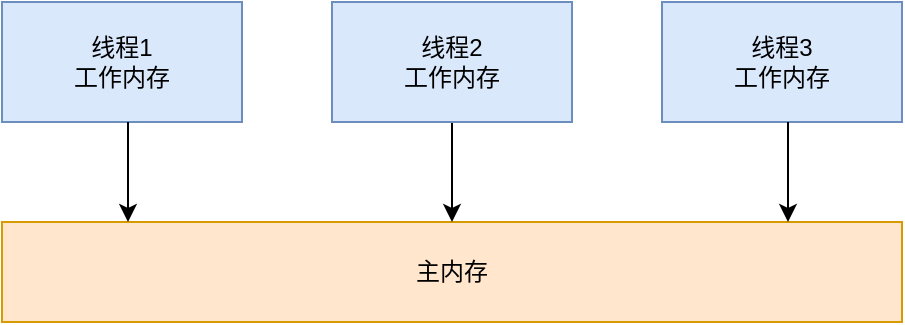 <mxfile version="15.4.0" type="device"><diagram id="uOku4Rk3uO7sCzTvob_k" name="第 1 页"><mxGraphModel dx="946" dy="623" grid="1" gridSize="10" guides="1" tooltips="1" connect="1" arrows="1" fold="1" page="1" pageScale="1" pageWidth="827" pageHeight="1169" math="0" shadow="0"><root><mxCell id="0"/><mxCell id="1" parent="0"/><mxCell id="j-kCmrZNAg7mzuNpHcYu-1" value="主内存" style="rounded=0;whiteSpace=wrap;html=1;fillColor=#ffe6cc;strokeColor=#d79b00;" vertex="1" parent="1"><mxGeometry x="75" y="430" width="450" height="50" as="geometry"/></mxCell><mxCell id="j-kCmrZNAg7mzuNpHcYu-2" value="线程1&lt;br&gt;工作内存" style="rounded=0;whiteSpace=wrap;html=1;fillColor=#dae8fc;strokeColor=#6c8ebf;" vertex="1" parent="1"><mxGeometry x="75" y="320" width="120" height="60" as="geometry"/></mxCell><mxCell id="j-kCmrZNAg7mzuNpHcYu-13" style="edgeStyle=orthogonalEdgeStyle;rounded=0;orthogonalLoop=1;jettySize=auto;html=1;exitX=0.5;exitY=1;exitDx=0;exitDy=0;" edge="1" parent="1" source="j-kCmrZNAg7mzuNpHcYu-3" target="j-kCmrZNAg7mzuNpHcYu-1"><mxGeometry relative="1" as="geometry"/></mxCell><mxCell id="j-kCmrZNAg7mzuNpHcYu-3" value="线程2&lt;br&gt;工作内存" style="rounded=0;whiteSpace=wrap;html=1;fillColor=#dae8fc;strokeColor=#6c8ebf;" vertex="1" parent="1"><mxGeometry x="240" y="320" width="120" height="60" as="geometry"/></mxCell><mxCell id="j-kCmrZNAg7mzuNpHcYu-4" value="线程3&lt;br&gt;工作内存" style="rounded=0;whiteSpace=wrap;html=1;fillColor=#dae8fc;strokeColor=#6c8ebf;" vertex="1" parent="1"><mxGeometry x="405" y="320" width="120" height="60" as="geometry"/></mxCell><mxCell id="j-kCmrZNAg7mzuNpHcYu-15" style="edgeStyle=orthogonalEdgeStyle;rounded=0;orthogonalLoop=1;jettySize=auto;html=1;exitX=0.5;exitY=1;exitDx=0;exitDy=0;" edge="1" parent="1"><mxGeometry relative="1" as="geometry"><mxPoint x="468" y="380" as="sourcePoint"/><mxPoint x="468" y="430" as="targetPoint"/><Array as="points"><mxPoint x="468" y="380"/></Array></mxGeometry></mxCell><mxCell id="j-kCmrZNAg7mzuNpHcYu-17" style="edgeStyle=orthogonalEdgeStyle;rounded=0;orthogonalLoop=1;jettySize=auto;html=1;exitX=0.5;exitY=1;exitDx=0;exitDy=0;" edge="1" parent="1"><mxGeometry relative="1" as="geometry"><mxPoint x="138" y="380" as="sourcePoint"/><mxPoint x="138" y="430" as="targetPoint"/><Array as="points"><mxPoint x="138" y="380"/></Array></mxGeometry></mxCell></root></mxGraphModel></diagram></mxfile>